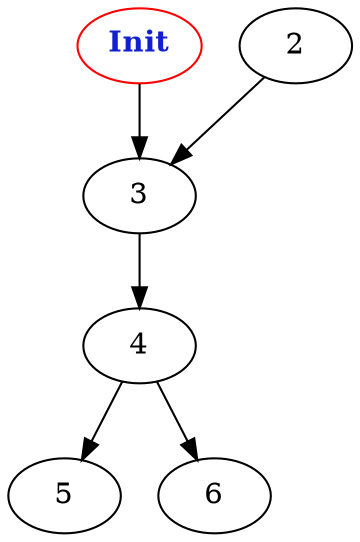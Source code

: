 digraph "Net Graph with 6 nodes" {
edge ["class"="link-class"]
"1" ["color"="red","label"=<<b>Init</b>>,"fontcolor"="#1020d0"]
"1" -> "3" ["weight"="6.0"]
"2" -> "3" ["weight"="1.0"]
"3" -> "4" ["weight"="1.0"]
"4" -> "5" ["weight"="1.0"]
"4" -> "6" ["weight"="1.0"]

}